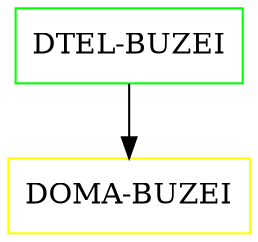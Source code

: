 digraph G {
  "DTEL-BUZEI" [shape=box,color=green];
  "DOMA-BUZEI" [shape=box,color=yellow,URL="./DOMA_BUZEI.html"];
  "DTEL-BUZEI" -> "DOMA-BUZEI";
}

